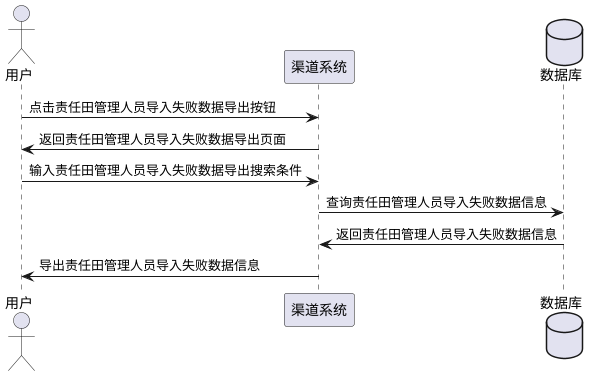 @startuml
actor 用户
participant 渠道系统
database 数据库

用户->渠道系统:点击责任田管理人员导入失败数据导出按钮
渠道系统->用户:返回责任田管理人员导入失败数据导出页面
用户->渠道系统:输入责任田管理人员导入失败数据导出搜索条件
渠道系统->数据库:查询责任田管理人员导入失败数据信息
数据库->渠道系统:返回责任田管理人员导入失败数据信息
渠道系统->用户:导出责任田管理人员导入失败数据信息
@enduml